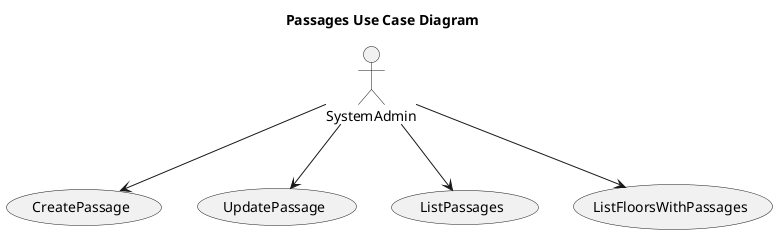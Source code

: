@startuml
title Passages Use Case Diagram

actor SystemAdmin as A
usecase (CreatePassage) as CP
usecase (UpdatePassage) as UP
usecase (ListPassages) as LP
usecase (ListFloorsWithPassages) as LFP

A --> CP
A --> UP
A --> LP
A --> LFP
@enduml
